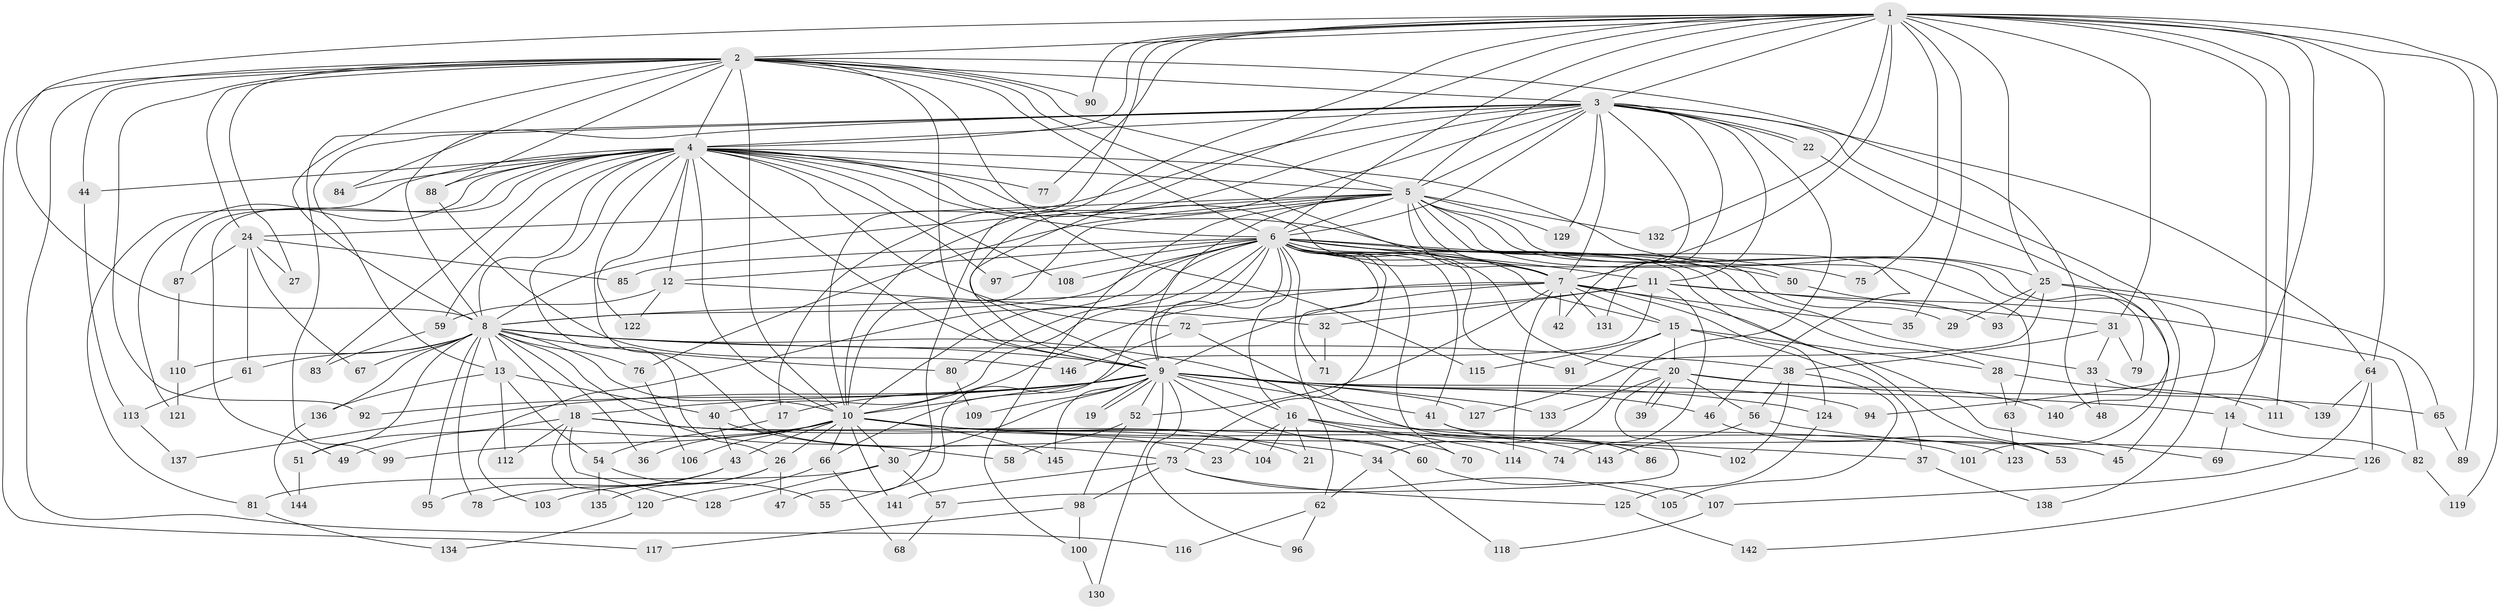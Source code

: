 // Generated by graph-tools (version 1.1) at 2025/01/03/09/25 03:01:33]
// undirected, 146 vertices, 317 edges
graph export_dot {
graph [start="1"]
  node [color=gray90,style=filled];
  1;
  2;
  3;
  4;
  5;
  6;
  7;
  8;
  9;
  10;
  11;
  12;
  13;
  14;
  15;
  16;
  17;
  18;
  19;
  20;
  21;
  22;
  23;
  24;
  25;
  26;
  27;
  28;
  29;
  30;
  31;
  32;
  33;
  34;
  35;
  36;
  37;
  38;
  39;
  40;
  41;
  42;
  43;
  44;
  45;
  46;
  47;
  48;
  49;
  50;
  51;
  52;
  53;
  54;
  55;
  56;
  57;
  58;
  59;
  60;
  61;
  62;
  63;
  64;
  65;
  66;
  67;
  68;
  69;
  70;
  71;
  72;
  73;
  74;
  75;
  76;
  77;
  78;
  79;
  80;
  81;
  82;
  83;
  84;
  85;
  86;
  87;
  88;
  89;
  90;
  91;
  92;
  93;
  94;
  95;
  96;
  97;
  98;
  99;
  100;
  101;
  102;
  103;
  104;
  105;
  106;
  107;
  108;
  109;
  110;
  111;
  112;
  113;
  114;
  115;
  116;
  117;
  118;
  119;
  120;
  121;
  122;
  123;
  124;
  125;
  126;
  127;
  128;
  129;
  130;
  131;
  132;
  133;
  134;
  135;
  136;
  137;
  138;
  139;
  140;
  141;
  142;
  143;
  144;
  145;
  146;
  1 -- 2;
  1 -- 3;
  1 -- 4;
  1 -- 5;
  1 -- 6;
  1 -- 7;
  1 -- 8;
  1 -- 9;
  1 -- 10;
  1 -- 14;
  1 -- 25;
  1 -- 31;
  1 -- 35;
  1 -- 47;
  1 -- 64;
  1 -- 75;
  1 -- 77;
  1 -- 89;
  1 -- 90;
  1 -- 94;
  1 -- 111;
  1 -- 119;
  1 -- 132;
  2 -- 3;
  2 -- 4;
  2 -- 5;
  2 -- 6;
  2 -- 7;
  2 -- 8;
  2 -- 9;
  2 -- 10;
  2 -- 24;
  2 -- 27;
  2 -- 44;
  2 -- 48;
  2 -- 84;
  2 -- 88;
  2 -- 90;
  2 -- 92;
  2 -- 115;
  2 -- 116;
  2 -- 117;
  3 -- 4;
  3 -- 5;
  3 -- 6;
  3 -- 7;
  3 -- 8;
  3 -- 9;
  3 -- 10;
  3 -- 11;
  3 -- 13;
  3 -- 17;
  3 -- 22;
  3 -- 22;
  3 -- 34;
  3 -- 42;
  3 -- 45;
  3 -- 64;
  3 -- 99;
  3 -- 129;
  3 -- 131;
  4 -- 5;
  4 -- 6;
  4 -- 7;
  4 -- 8;
  4 -- 9;
  4 -- 10;
  4 -- 12;
  4 -- 25;
  4 -- 26;
  4 -- 29;
  4 -- 44;
  4 -- 49;
  4 -- 59;
  4 -- 72;
  4 -- 77;
  4 -- 81;
  4 -- 83;
  4 -- 84;
  4 -- 87;
  4 -- 88;
  4 -- 97;
  4 -- 104;
  4 -- 108;
  4 -- 121;
  4 -- 122;
  5 -- 6;
  5 -- 7;
  5 -- 8;
  5 -- 9;
  5 -- 10;
  5 -- 24;
  5 -- 46;
  5 -- 50;
  5 -- 63;
  5 -- 76;
  5 -- 79;
  5 -- 100;
  5 -- 101;
  5 -- 129;
  5 -- 132;
  6 -- 7;
  6 -- 8;
  6 -- 9;
  6 -- 10;
  6 -- 11;
  6 -- 12;
  6 -- 15;
  6 -- 16;
  6 -- 20;
  6 -- 28;
  6 -- 33;
  6 -- 40;
  6 -- 41;
  6 -- 50;
  6 -- 53;
  6 -- 55;
  6 -- 62;
  6 -- 70;
  6 -- 71;
  6 -- 73;
  6 -- 75;
  6 -- 80;
  6 -- 85;
  6 -- 91;
  6 -- 97;
  6 -- 103;
  6 -- 108;
  7 -- 8;
  7 -- 9;
  7 -- 10;
  7 -- 15;
  7 -- 35;
  7 -- 42;
  7 -- 52;
  7 -- 69;
  7 -- 114;
  7 -- 124;
  7 -- 131;
  8 -- 9;
  8 -- 10;
  8 -- 13;
  8 -- 18;
  8 -- 36;
  8 -- 38;
  8 -- 51;
  8 -- 58;
  8 -- 61;
  8 -- 67;
  8 -- 76;
  8 -- 78;
  8 -- 80;
  8 -- 95;
  8 -- 110;
  8 -- 123;
  8 -- 136;
  9 -- 10;
  9 -- 14;
  9 -- 16;
  9 -- 17;
  9 -- 18;
  9 -- 19;
  9 -- 19;
  9 -- 30;
  9 -- 41;
  9 -- 46;
  9 -- 52;
  9 -- 60;
  9 -- 92;
  9 -- 94;
  9 -- 96;
  9 -- 109;
  9 -- 124;
  9 -- 127;
  9 -- 130;
  9 -- 133;
  9 -- 137;
  9 -- 145;
  10 -- 21;
  10 -- 26;
  10 -- 30;
  10 -- 36;
  10 -- 37;
  10 -- 43;
  10 -- 49;
  10 -- 66;
  10 -- 74;
  10 -- 99;
  10 -- 102;
  10 -- 106;
  10 -- 141;
  10 -- 143;
  10 -- 145;
  11 -- 31;
  11 -- 32;
  11 -- 66;
  11 -- 72;
  11 -- 74;
  11 -- 82;
  12 -- 32;
  12 -- 59;
  12 -- 122;
  13 -- 40;
  13 -- 54;
  13 -- 112;
  13 -- 136;
  14 -- 69;
  14 -- 82;
  15 -- 20;
  15 -- 28;
  15 -- 37;
  15 -- 91;
  15 -- 115;
  16 -- 21;
  16 -- 23;
  16 -- 70;
  16 -- 101;
  16 -- 104;
  16 -- 114;
  17 -- 54;
  18 -- 23;
  18 -- 34;
  18 -- 51;
  18 -- 60;
  18 -- 112;
  18 -- 120;
  18 -- 128;
  20 -- 39;
  20 -- 39;
  20 -- 56;
  20 -- 57;
  20 -- 65;
  20 -- 133;
  20 -- 140;
  22 -- 140;
  24 -- 27;
  24 -- 61;
  24 -- 67;
  24 -- 85;
  24 -- 87;
  25 -- 29;
  25 -- 65;
  25 -- 93;
  25 -- 127;
  25 -- 138;
  26 -- 47;
  26 -- 103;
  26 -- 135;
  28 -- 63;
  28 -- 111;
  30 -- 57;
  30 -- 81;
  30 -- 128;
  31 -- 33;
  31 -- 38;
  31 -- 79;
  32 -- 71;
  33 -- 48;
  33 -- 139;
  34 -- 62;
  34 -- 118;
  37 -- 138;
  38 -- 56;
  38 -- 102;
  38 -- 105;
  40 -- 43;
  40 -- 73;
  41 -- 45;
  41 -- 86;
  43 -- 78;
  43 -- 95;
  44 -- 113;
  46 -- 53;
  50 -- 93;
  51 -- 144;
  52 -- 58;
  52 -- 98;
  54 -- 55;
  54 -- 135;
  56 -- 126;
  56 -- 143;
  57 -- 68;
  59 -- 83;
  60 -- 107;
  61 -- 113;
  62 -- 96;
  62 -- 116;
  63 -- 123;
  64 -- 107;
  64 -- 126;
  64 -- 139;
  65 -- 89;
  66 -- 68;
  66 -- 120;
  72 -- 86;
  72 -- 146;
  73 -- 98;
  73 -- 105;
  73 -- 125;
  73 -- 141;
  76 -- 106;
  80 -- 109;
  81 -- 134;
  82 -- 119;
  87 -- 110;
  88 -- 146;
  98 -- 100;
  98 -- 117;
  100 -- 130;
  107 -- 118;
  110 -- 121;
  113 -- 137;
  120 -- 134;
  124 -- 125;
  125 -- 142;
  126 -- 142;
  136 -- 144;
}
